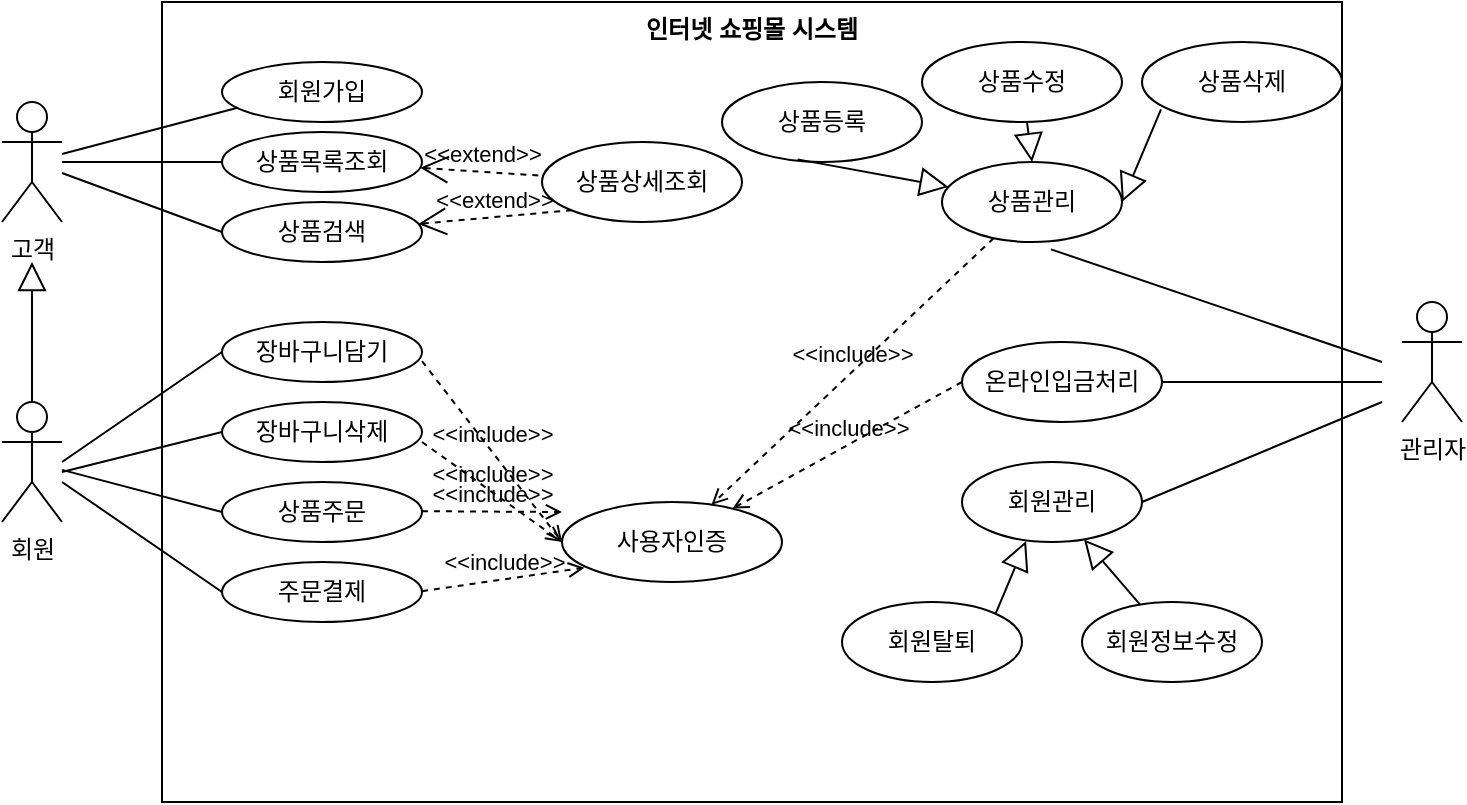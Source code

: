 <mxfile version="18.0.3" type="github">
  <diagram id="7zmXwTvykQKbsH73KVMM" name="Page-1">
    <mxGraphModel dx="918" dy="431" grid="1" gridSize="10" guides="1" tooltips="1" connect="1" arrows="1" fold="1" page="1" pageScale="1" pageWidth="827" pageHeight="1169" background="#FFFFFF" math="0" shadow="0">
      <root>
        <mxCell id="0" />
        <mxCell id="1" parent="0" />
        <mxCell id="t7zaAxkabkpgHF0Mw0dd-1" value="인터넷 쇼핑몰 시스템" style="shape=rect;html=1;verticalAlign=top;fontStyle=1;whiteSpace=wrap;align=center;" vertex="1" parent="1">
          <mxGeometry x="140" y="80" width="590" height="400" as="geometry" />
        </mxCell>
        <mxCell id="t7zaAxkabkpgHF0Mw0dd-2" value="고객" style="shape=umlActor;html=1;verticalLabelPosition=bottom;verticalAlign=top;align=center;" vertex="1" parent="1">
          <mxGeometry x="60" y="130" width="30" height="60" as="geometry" />
        </mxCell>
        <mxCell id="t7zaAxkabkpgHF0Mw0dd-3" value="회원" style="shape=umlActor;html=1;verticalLabelPosition=bottom;verticalAlign=top;align=center;" vertex="1" parent="1">
          <mxGeometry x="60" y="280" width="30" height="60" as="geometry" />
        </mxCell>
        <mxCell id="t7zaAxkabkpgHF0Mw0dd-4" value="회원가입" style="ellipse;whiteSpace=wrap;html=1;" vertex="1" parent="1">
          <mxGeometry x="170" y="110" width="100" height="30" as="geometry" />
        </mxCell>
        <mxCell id="t7zaAxkabkpgHF0Mw0dd-5" value="관리자" style="shape=umlActor;html=1;verticalLabelPosition=bottom;verticalAlign=top;align=center;" vertex="1" parent="1">
          <mxGeometry x="760" y="230" width="30" height="60" as="geometry" />
        </mxCell>
        <mxCell id="t7zaAxkabkpgHF0Mw0dd-6" value="상품목록조회" style="ellipse;whiteSpace=wrap;html=1;" vertex="1" parent="1">
          <mxGeometry x="170" y="145" width="100" height="30" as="geometry" />
        </mxCell>
        <mxCell id="t7zaAxkabkpgHF0Mw0dd-7" value="상품검색" style="ellipse;whiteSpace=wrap;html=1;" vertex="1" parent="1">
          <mxGeometry x="170" y="180" width="100" height="30" as="geometry" />
        </mxCell>
        <mxCell id="t7zaAxkabkpgHF0Mw0dd-8" value="상품상세조회" style="ellipse;whiteSpace=wrap;html=1;" vertex="1" parent="1">
          <mxGeometry x="330" y="150" width="100" height="40" as="geometry" />
        </mxCell>
        <mxCell id="t7zaAxkabkpgHF0Mw0dd-10" value="&amp;lt;&amp;lt;extend&amp;gt;&amp;gt;" style="edgeStyle=none;html=1;startArrow=open;endArrow=none;startSize=12;verticalAlign=bottom;dashed=1;labelBackgroundColor=none;rounded=0;" edge="1" parent="1" source="t7zaAxkabkpgHF0Mw0dd-6" target="t7zaAxkabkpgHF0Mw0dd-8">
          <mxGeometry width="160" relative="1" as="geometry">
            <mxPoint x="330" y="260" as="sourcePoint" />
            <mxPoint x="490" y="260" as="targetPoint" />
          </mxGeometry>
        </mxCell>
        <mxCell id="t7zaAxkabkpgHF0Mw0dd-11" value="&amp;lt;&amp;lt;extend&amp;gt;&amp;gt;" style="edgeStyle=none;html=1;startArrow=open;endArrow=none;startSize=12;verticalAlign=bottom;dashed=1;labelBackgroundColor=none;rounded=0;entryX=0;entryY=1;entryDx=0;entryDy=0;" edge="1" parent="1" source="t7zaAxkabkpgHF0Mw0dd-7" target="t7zaAxkabkpgHF0Mw0dd-8">
          <mxGeometry width="160" relative="1" as="geometry">
            <mxPoint x="330" y="260" as="sourcePoint" />
            <mxPoint x="490" y="260" as="targetPoint" />
          </mxGeometry>
        </mxCell>
        <mxCell id="t7zaAxkabkpgHF0Mw0dd-12" value="" style="endArrow=none;html=1;rounded=0;entryX=0.078;entryY=0.761;entryDx=0;entryDy=0;entryPerimeter=0;" edge="1" parent="1" source="t7zaAxkabkpgHF0Mw0dd-2" target="t7zaAxkabkpgHF0Mw0dd-4">
          <mxGeometry width="50" height="50" relative="1" as="geometry">
            <mxPoint x="380" y="280" as="sourcePoint" />
            <mxPoint x="430" y="230" as="targetPoint" />
          </mxGeometry>
        </mxCell>
        <mxCell id="t7zaAxkabkpgHF0Mw0dd-13" value="" style="endArrow=none;html=1;rounded=0;entryX=0;entryY=0.5;entryDx=0;entryDy=0;" edge="1" parent="1" target="t7zaAxkabkpgHF0Mw0dd-6">
          <mxGeometry width="50" height="50" relative="1" as="geometry">
            <mxPoint x="90" y="160" as="sourcePoint" />
            <mxPoint x="187.8" y="142.83" as="targetPoint" />
          </mxGeometry>
        </mxCell>
        <mxCell id="t7zaAxkabkpgHF0Mw0dd-14" value="" style="endArrow=none;html=1;rounded=0;entryX=0;entryY=0.5;entryDx=0;entryDy=0;" edge="1" parent="1" source="t7zaAxkabkpgHF0Mw0dd-2" target="t7zaAxkabkpgHF0Mw0dd-7">
          <mxGeometry width="50" height="50" relative="1" as="geometry">
            <mxPoint x="110" y="176.036" as="sourcePoint" />
            <mxPoint x="197.8" y="152.83" as="targetPoint" />
          </mxGeometry>
        </mxCell>
        <mxCell id="t7zaAxkabkpgHF0Mw0dd-15" value="장바구니담기" style="ellipse;whiteSpace=wrap;html=1;" vertex="1" parent="1">
          <mxGeometry x="170" y="240" width="100" height="30" as="geometry" />
        </mxCell>
        <mxCell id="t7zaAxkabkpgHF0Mw0dd-16" value="장바구니삭제" style="ellipse;whiteSpace=wrap;html=1;" vertex="1" parent="1">
          <mxGeometry x="170" y="280" width="100" height="30" as="geometry" />
        </mxCell>
        <mxCell id="t7zaAxkabkpgHF0Mw0dd-17" value="상품주문" style="ellipse;whiteSpace=wrap;html=1;" vertex="1" parent="1">
          <mxGeometry x="170" y="320" width="100" height="30" as="geometry" />
        </mxCell>
        <mxCell id="t7zaAxkabkpgHF0Mw0dd-18" value="주문결제" style="ellipse;whiteSpace=wrap;html=1;" vertex="1" parent="1">
          <mxGeometry x="170" y="360" width="100" height="30" as="geometry" />
        </mxCell>
        <mxCell id="t7zaAxkabkpgHF0Mw0dd-19" value="사용자인증" style="ellipse;whiteSpace=wrap;html=1;" vertex="1" parent="1">
          <mxGeometry x="340" y="330" width="110" height="40" as="geometry" />
        </mxCell>
        <mxCell id="t7zaAxkabkpgHF0Mw0dd-20" value="&amp;lt;&amp;lt;include&amp;gt;&amp;gt;" style="edgeStyle=none;html=1;endArrow=open;verticalAlign=bottom;dashed=1;labelBackgroundColor=none;rounded=0;" edge="1" parent="1">
          <mxGeometry width="160" relative="1" as="geometry">
            <mxPoint x="270" y="300" as="sourcePoint" />
            <mxPoint x="340" y="350" as="targetPoint" />
          </mxGeometry>
        </mxCell>
        <mxCell id="t7zaAxkabkpgHF0Mw0dd-23" value="&amp;lt;&amp;lt;include&amp;gt;&amp;gt;" style="edgeStyle=none;html=1;endArrow=open;verticalAlign=bottom;dashed=1;labelBackgroundColor=none;rounded=0;" edge="1" parent="1">
          <mxGeometry width="160" relative="1" as="geometry">
            <mxPoint x="270" y="334.58" as="sourcePoint" />
            <mxPoint x="340" y="335" as="targetPoint" />
          </mxGeometry>
        </mxCell>
        <mxCell id="t7zaAxkabkpgHF0Mw0dd-24" value="&amp;lt;&amp;lt;include&amp;gt;&amp;gt;" style="edgeStyle=none;html=1;endArrow=open;verticalAlign=bottom;dashed=1;labelBackgroundColor=none;rounded=0;entryX=0.102;entryY=0.821;entryDx=0;entryDy=0;entryPerimeter=0;" edge="1" parent="1" target="t7zaAxkabkpgHF0Mw0dd-19">
          <mxGeometry width="160" relative="1" as="geometry">
            <mxPoint x="270" y="374.58" as="sourcePoint" />
            <mxPoint x="430" y="374.58" as="targetPoint" />
          </mxGeometry>
        </mxCell>
        <mxCell id="t7zaAxkabkpgHF0Mw0dd-25" value="&amp;lt;&amp;lt;include&amp;gt;&amp;gt;" style="edgeStyle=none;html=1;endArrow=open;verticalAlign=bottom;dashed=1;labelBackgroundColor=none;rounded=0;entryX=0;entryY=0.5;entryDx=0;entryDy=0;" edge="1" parent="1" target="t7zaAxkabkpgHF0Mw0dd-19">
          <mxGeometry width="160" relative="1" as="geometry">
            <mxPoint x="270" y="259.58" as="sourcePoint" />
            <mxPoint x="430" y="259.58" as="targetPoint" />
          </mxGeometry>
        </mxCell>
        <mxCell id="t7zaAxkabkpgHF0Mw0dd-26" value="상품관리" style="ellipse;whiteSpace=wrap;html=1;" vertex="1" parent="1">
          <mxGeometry x="530" y="160" width="90" height="40" as="geometry" />
        </mxCell>
        <mxCell id="t7zaAxkabkpgHF0Mw0dd-27" value="회원관리" style="ellipse;whiteSpace=wrap;html=1;" vertex="1" parent="1">
          <mxGeometry x="540" y="310" width="90" height="40" as="geometry" />
        </mxCell>
        <mxCell id="t7zaAxkabkpgHF0Mw0dd-28" value="" style="endArrow=none;html=1;rounded=0;entryX=0;entryY=0.5;entryDx=0;entryDy=0;" edge="1" parent="1" target="t7zaAxkabkpgHF0Mw0dd-15">
          <mxGeometry width="50" height="50" relative="1" as="geometry">
            <mxPoint x="90" y="310" as="sourcePoint" />
            <mxPoint x="430" y="230" as="targetPoint" />
          </mxGeometry>
        </mxCell>
        <mxCell id="t7zaAxkabkpgHF0Mw0dd-29" value="" style="endArrow=none;html=1;rounded=0;exitX=1;exitY=0.333;exitDx=0;exitDy=0;exitPerimeter=0;entryX=0;entryY=0.5;entryDx=0;entryDy=0;" edge="1" parent="1" target="t7zaAxkabkpgHF0Mw0dd-16">
          <mxGeometry width="50" height="50" relative="1" as="geometry">
            <mxPoint x="90" y="315" as="sourcePoint" />
            <mxPoint x="170" y="270" as="targetPoint" />
          </mxGeometry>
        </mxCell>
        <mxCell id="t7zaAxkabkpgHF0Mw0dd-30" value="" style="endArrow=none;html=1;rounded=0;entryX=0;entryY=0.5;entryDx=0;entryDy=0;" edge="1" parent="1" source="t7zaAxkabkpgHF0Mw0dd-3" target="t7zaAxkabkpgHF0Mw0dd-17">
          <mxGeometry width="50" height="50" relative="1" as="geometry">
            <mxPoint x="100" y="325" as="sourcePoint" />
            <mxPoint x="180" y="280" as="targetPoint" />
          </mxGeometry>
        </mxCell>
        <mxCell id="t7zaAxkabkpgHF0Mw0dd-31" value="" style="endArrow=none;html=1;rounded=0;entryX=0;entryY=0.5;entryDx=0;entryDy=0;" edge="1" parent="1" target="t7zaAxkabkpgHF0Mw0dd-18">
          <mxGeometry width="50" height="50" relative="1" as="geometry">
            <mxPoint x="90" y="320" as="sourcePoint" />
            <mxPoint x="180" y="285" as="targetPoint" />
          </mxGeometry>
        </mxCell>
        <mxCell id="t7zaAxkabkpgHF0Mw0dd-33" value="회원탈퇴" style="ellipse;whiteSpace=wrap;html=1;" vertex="1" parent="1">
          <mxGeometry x="480" y="380" width="90" height="40" as="geometry" />
        </mxCell>
        <mxCell id="t7zaAxkabkpgHF0Mw0dd-34" value="회원정보수정" style="ellipse;whiteSpace=wrap;html=1;" vertex="1" parent="1">
          <mxGeometry x="600" y="380" width="90" height="40" as="geometry" />
        </mxCell>
        <mxCell id="t7zaAxkabkpgHF0Mw0dd-37" value="&amp;lt;&amp;lt;include&amp;gt;&amp;gt;" style="edgeStyle=none;html=1;endArrow=open;verticalAlign=bottom;dashed=1;labelBackgroundColor=none;rounded=0;" edge="1" parent="1" source="t7zaAxkabkpgHF0Mw0dd-26" target="t7zaAxkabkpgHF0Mw0dd-19">
          <mxGeometry width="160" relative="1" as="geometry">
            <mxPoint x="330" y="260" as="sourcePoint" />
            <mxPoint x="490" y="260" as="targetPoint" />
          </mxGeometry>
        </mxCell>
        <mxCell id="t7zaAxkabkpgHF0Mw0dd-38" value="상품삭제" style="ellipse;whiteSpace=wrap;html=1;" vertex="1" parent="1">
          <mxGeometry x="630" y="100" width="100" height="40" as="geometry" />
        </mxCell>
        <mxCell id="t7zaAxkabkpgHF0Mw0dd-40" value="상품수정" style="ellipse;whiteSpace=wrap;html=1;" vertex="1" parent="1">
          <mxGeometry x="520" y="100" width="100" height="40" as="geometry" />
        </mxCell>
        <mxCell id="t7zaAxkabkpgHF0Mw0dd-41" value="상품등록" style="ellipse;whiteSpace=wrap;html=1;" vertex="1" parent="1">
          <mxGeometry x="420" y="120" width="100" height="40" as="geometry" />
        </mxCell>
        <mxCell id="t7zaAxkabkpgHF0Mw0dd-46" value="" style="edgeStyle=none;html=1;endSize=12;endArrow=block;endFill=0;rounded=0;exitX=0.095;exitY=0.842;exitDx=0;exitDy=0;exitPerimeter=0;entryX=1;entryY=0.5;entryDx=0;entryDy=0;" edge="1" parent="1" source="t7zaAxkabkpgHF0Mw0dd-38" target="t7zaAxkabkpgHF0Mw0dd-26">
          <mxGeometry width="160" relative="1" as="geometry">
            <mxPoint x="330" y="260" as="sourcePoint" />
            <mxPoint x="490" y="260" as="targetPoint" />
          </mxGeometry>
        </mxCell>
        <mxCell id="t7zaAxkabkpgHF0Mw0dd-47" value="" style="edgeStyle=none;html=1;endSize=12;endArrow=block;endFill=0;rounded=0;entryX=0.5;entryY=0;entryDx=0;entryDy=0;" edge="1" parent="1" source="t7zaAxkabkpgHF0Mw0dd-40" target="t7zaAxkabkpgHF0Mw0dd-26">
          <mxGeometry width="160" relative="1" as="geometry">
            <mxPoint x="629.5" y="153.68" as="sourcePoint" />
            <mxPoint x="590.0" y="160" as="targetPoint" />
          </mxGeometry>
        </mxCell>
        <mxCell id="t7zaAxkabkpgHF0Mw0dd-48" value="" style="edgeStyle=none;html=1;endSize=12;endArrow=block;endFill=0;rounded=0;exitX=0.378;exitY=0.967;exitDx=0;exitDy=0;exitPerimeter=0;" edge="1" parent="1" source="t7zaAxkabkpgHF0Mw0dd-41" target="t7zaAxkabkpgHF0Mw0dd-26">
          <mxGeometry width="160" relative="1" as="geometry">
            <mxPoint x="639.5" y="163.68" as="sourcePoint" />
            <mxPoint x="600.0" y="170" as="targetPoint" />
          </mxGeometry>
        </mxCell>
        <mxCell id="t7zaAxkabkpgHF0Mw0dd-49" value="" style="edgeStyle=none;html=1;endSize=12;endArrow=block;endFill=0;rounded=0;" edge="1" parent="1" source="t7zaAxkabkpgHF0Mw0dd-34" target="t7zaAxkabkpgHF0Mw0dd-27">
          <mxGeometry width="160" relative="1" as="geometry">
            <mxPoint x="649.5" y="173.68" as="sourcePoint" />
            <mxPoint x="610.0" y="180" as="targetPoint" />
          </mxGeometry>
        </mxCell>
        <mxCell id="t7zaAxkabkpgHF0Mw0dd-50" value="" style="edgeStyle=none;html=1;endSize=12;endArrow=block;endFill=0;rounded=0;exitX=1;exitY=0;exitDx=0;exitDy=0;entryX=0.356;entryY=0.988;entryDx=0;entryDy=0;entryPerimeter=0;" edge="1" parent="1" source="t7zaAxkabkpgHF0Mw0dd-33" target="t7zaAxkabkpgHF0Mw0dd-27">
          <mxGeometry width="160" relative="1" as="geometry">
            <mxPoint x="639.057" y="391.297" as="sourcePoint" />
            <mxPoint x="611.02" y="358.69" as="targetPoint" />
          </mxGeometry>
        </mxCell>
        <mxCell id="t7zaAxkabkpgHF0Mw0dd-51" value="온라인입금처리" style="ellipse;whiteSpace=wrap;html=1;" vertex="1" parent="1">
          <mxGeometry x="540" y="250" width="100" height="40" as="geometry" />
        </mxCell>
        <mxCell id="t7zaAxkabkpgHF0Mw0dd-52" value="&amp;lt;&amp;lt;include&amp;gt;&amp;gt;" style="edgeStyle=none;html=1;endArrow=open;verticalAlign=bottom;dashed=1;labelBackgroundColor=none;rounded=0;exitX=0;exitY=0.5;exitDx=0;exitDy=0;" edge="1" parent="1" source="t7zaAxkabkpgHF0Mw0dd-51" target="t7zaAxkabkpgHF0Mw0dd-19">
          <mxGeometry width="160" relative="1" as="geometry">
            <mxPoint x="330" y="260" as="sourcePoint" />
            <mxPoint x="490" y="260" as="targetPoint" />
          </mxGeometry>
        </mxCell>
        <mxCell id="t7zaAxkabkpgHF0Mw0dd-53" value="" style="endArrow=none;html=1;rounded=0;exitX=0.606;exitY=1.092;exitDx=0;exitDy=0;exitPerimeter=0;" edge="1" parent="1" source="t7zaAxkabkpgHF0Mw0dd-26">
          <mxGeometry width="50" height="50" relative="1" as="geometry">
            <mxPoint x="620" y="120" as="sourcePoint" />
            <mxPoint x="750" y="260" as="targetPoint" />
          </mxGeometry>
        </mxCell>
        <mxCell id="t7zaAxkabkpgHF0Mw0dd-54" value="" style="endArrow=none;html=1;rounded=0;" edge="1" parent="1" source="t7zaAxkabkpgHF0Mw0dd-51">
          <mxGeometry width="50" height="50" relative="1" as="geometry">
            <mxPoint x="630" y="130" as="sourcePoint" />
            <mxPoint x="750" y="270" as="targetPoint" />
          </mxGeometry>
        </mxCell>
        <mxCell id="t7zaAxkabkpgHF0Mw0dd-55" value="" style="endArrow=none;html=1;rounded=0;exitX=1;exitY=0.5;exitDx=0;exitDy=0;" edge="1" parent="1" source="t7zaAxkabkpgHF0Mw0dd-27">
          <mxGeometry width="50" height="50" relative="1" as="geometry">
            <mxPoint x="640" y="140" as="sourcePoint" />
            <mxPoint x="750" y="280" as="targetPoint" />
          </mxGeometry>
        </mxCell>
        <mxCell id="t7zaAxkabkpgHF0Mw0dd-56" value="" style="edgeStyle=none;html=1;endSize=12;endArrow=block;endFill=0;rounded=0;" edge="1" parent="1">
          <mxGeometry width="160" relative="1" as="geometry">
            <mxPoint x="75" y="280" as="sourcePoint" />
            <mxPoint x="75" y="210" as="targetPoint" />
          </mxGeometry>
        </mxCell>
      </root>
    </mxGraphModel>
  </diagram>
</mxfile>
